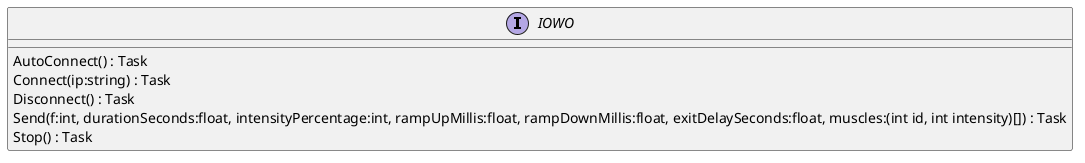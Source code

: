 @startuml
interface IOWO {
    AutoConnect() : Task
    Connect(ip:string) : Task
    Disconnect() : Task
    Send(f:int, durationSeconds:float, intensityPercentage:int, rampUpMillis:float, rampDownMillis:float, exitDelaySeconds:float, muscles:(int id, int intensity)[]) : Task
    Stop() : Task
}
@enduml
